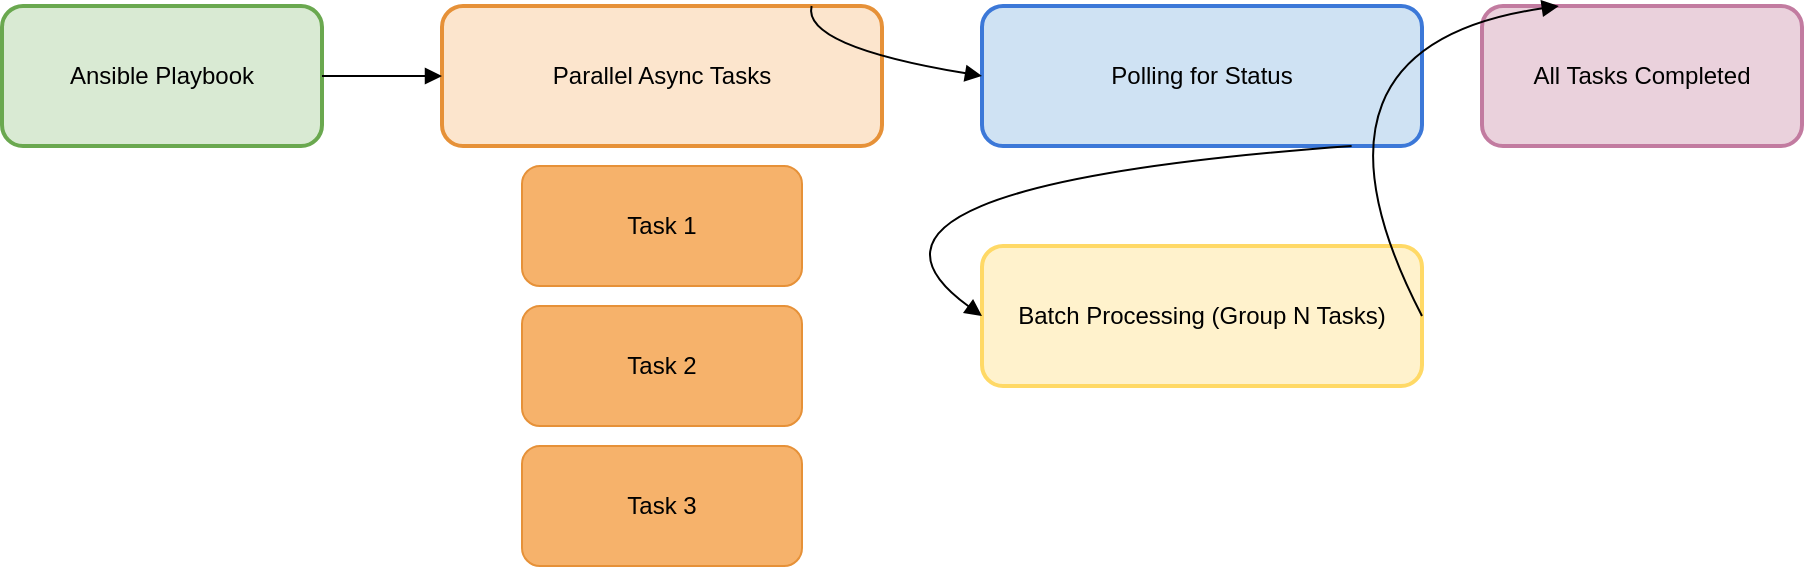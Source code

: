 <mxfile version="24.7.7">
  <diagram name="Advanced Ansible Parallel Async Tasks and Batch Processing">
    <mxGraphModel dx="2843" dy="1545" grid="1" gridSize="10" guides="1" tooltips="1" connect="1" arrows="1" fold="1" page="1" pageScale="1" pageWidth="1169" pageHeight="827" math="0" shadow="0">
      <root>
        <mxCell id="0" />
        <mxCell id="1" parent="0" />
        <!-- Ansible Playbook Start -->
        <mxCell id="2" value="Ansible Playbook" style="whiteSpace=wrap;rounded=1;fillColor=#D9EAD3;strokeColor=#6AA84F;strokeWidth=2;" parent="1" vertex="1">
          <mxGeometry x="160" y="80" width="160" height="70" as="geometry" />
        </mxCell>
        <!-- Parallel Async Tasks -->
        <mxCell id="3" value="Parallel Async Tasks" style="whiteSpace=wrap;rounded=1;fillColor=#FCE5CD;strokeColor=#E69138;strokeWidth=2;" parent="1" vertex="1">
          <mxGeometry x="380" y="80" width="220" height="70" as="geometry" />
        </mxCell>
        <!-- Task 1 -->
        <mxCell id="4" value="Task 1" style="whiteSpace=wrap;fillColor=#F6B26B;strokeColor=#E69138;rounded=1;" vertex="1" parent="1">
          <mxGeometry x="420" y="160" width="140" height="60" as="geometry" />
        </mxCell>
        <!-- Task 2 -->
        <mxCell id="5" value="Task 2" style="whiteSpace=wrap;fillColor=#F6B26B;strokeColor=#E69138;rounded=1;" vertex="1" parent="1">
          <mxGeometry x="420" y="230" width="140" height="60" as="geometry" />
        </mxCell>
        <!-- Task 3 -->
        <mxCell id="6" value="Task 3" style="whiteSpace=wrap;fillColor=#F6B26B;strokeColor=#E69138;rounded=1;" vertex="1" parent="1">
          <mxGeometry x="420" y="300" width="140" height="60" as="geometry" />
        </mxCell>
        <!-- Polling Mechanism for Tasks -->
        <mxCell id="7" value="Polling for Status" style="whiteSpace=wrap;rounded=1;fillColor=#CFE2F3;strokeColor=#3C78D8;strokeWidth=2;" parent="1" vertex="1">
          <mxGeometry x="650" y="80" width="220" height="70" as="geometry" />
        </mxCell>
        <!-- Batch Processing -->
        <mxCell id="8" value="Batch Processing (Group N Tasks)" style="whiteSpace=wrap;rounded=1;fillColor=#FFF2CC;strokeColor=#FFD966;strokeWidth=2;" parent="1" vertex="1">
          <mxGeometry x="650" y="200" width="220" height="70" as="geometry" />
        </mxCell>
        <!-- Completed Tasks -->
        <mxCell id="9" value="All Tasks Completed" style="whiteSpace=wrap;rounded=1;fillColor=#EAD1DC;strokeColor=#C27BA0;strokeWidth=2;" parent="1" vertex="1">
          <mxGeometry x="900" y="80" width="160" height="70" as="geometry" />
        </mxCell>
        <!-- Connecting Lines -->
        <mxCell id="10" value="" style="curved=1;startArrow=none;endArrow=block;exitX=1.01;exitY=0.5;entryX=0.01;entryY=0.5;" parent="1" source="2" target="3" edge="1">
          <mxGeometry relative="1" as="geometry">
            <Array as="points" />
          </mxGeometry>
        </mxCell>
        <!-- Connections between Async Tasks and Polling -->
        <mxCell id="11" value="" style="curved=1;startArrow=none;endArrow=block;exitX=0.84;exitY=0;entryX=0;entryY=0.5;" parent="1" source="3" target="7" edge="1">
          <mxGeometry relative="1" as="geometry">
            <Array as="points">
              <mxPoint x="560" y="100" />
            </Array>
          </mxGeometry>
        </mxCell>
        <!-- Connections from Polling to Batch Processing -->
        <mxCell id="12" value="" style="curved=1;startArrow=none;endArrow=block;exitX=0.84;exitY=1;entryX=0;entryY=0.5;" parent="1" source="7" target="8" edge="1">
          <mxGeometry relative="1" as="geometry">
            <Array as="points">
              <mxPoint x="560" y="170" />
            </Array>
          </mxGeometry>
        </mxCell>
        <!-- Connections from Batch Processing to Completed Tasks -->
        <mxCell id="13" value="" style="curved=1;startArrow=none;endArrow=block;exitX=0.99;exitY=0.5;entryX=0.24;entryY=0;" parent="1" source="8" target="9" edge="1">
          <mxGeometry relative="1" as="geometry">
            <Array as="points">
              <mxPoint x="800" y="100" />
            </Array>
          </mxGeometry>
        </mxCell>
      </root>
    </mxGraphModel>
  </diagram>
</mxfile>
